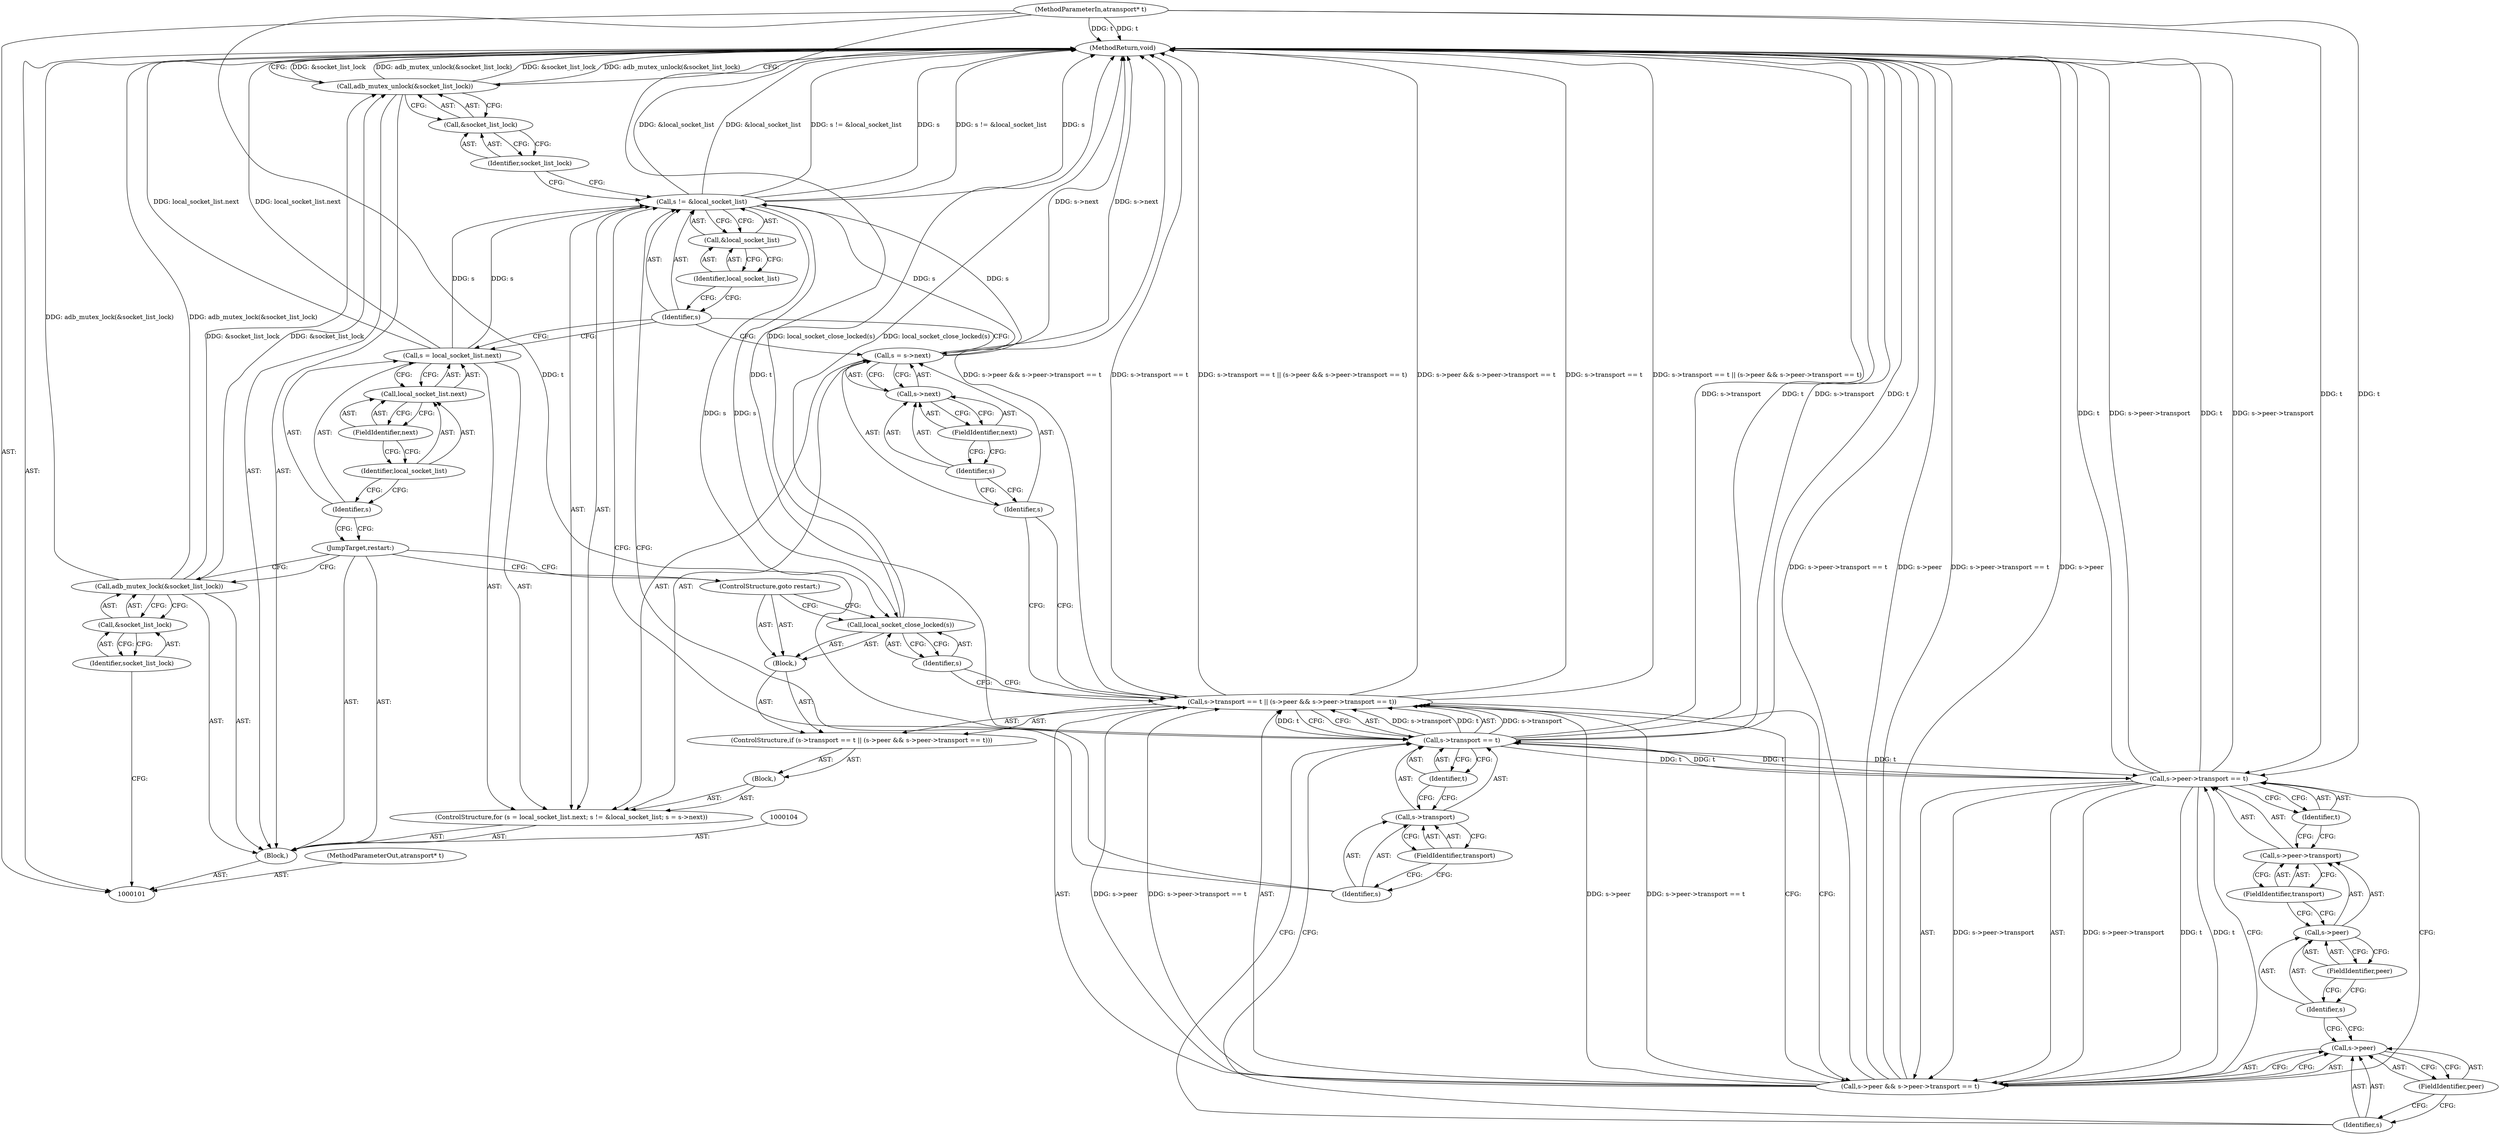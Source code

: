 digraph "1_Android_268068f25673242d1d5130d96202d3288c91b700" {
"1000150" [label="(MethodReturn,void)"];
"1000102" [label="(MethodParameterIn,atransport* t)"];
"1000207" [label="(MethodParameterOut,atransport* t)"];
"1000103" [label="(Block,)"];
"1000110" [label="(Call,s = local_socket_list.next)"];
"1000111" [label="(Identifier,s)"];
"1000112" [label="(Call,local_socket_list.next)"];
"1000113" [label="(Identifier,local_socket_list)"];
"1000114" [label="(FieldIdentifier,next)"];
"1000115" [label="(Call,s != &local_socket_list)"];
"1000116" [label="(Identifier,s)"];
"1000117" [label="(Call,&local_socket_list)"];
"1000118" [label="(Identifier,local_socket_list)"];
"1000109" [label="(ControlStructure,for (s = local_socket_list.next; s != &local_socket_list; s = s->next))"];
"1000119" [label="(Call,s = s->next)"];
"1000120" [label="(Identifier,s)"];
"1000121" [label="(Call,s->next)"];
"1000122" [label="(Identifier,s)"];
"1000123" [label="(FieldIdentifier,next)"];
"1000124" [label="(Block,)"];
"1000126" [label="(Call,s->transport == t || (s->peer && s->peer->transport == t))"];
"1000127" [label="(Call,s->transport == t)"];
"1000128" [label="(Call,s->transport)"];
"1000129" [label="(Identifier,s)"];
"1000130" [label="(FieldIdentifier,transport)"];
"1000131" [label="(Identifier,t)"];
"1000132" [label="(Call,s->peer && s->peer->transport == t)"];
"1000133" [label="(Call,s->peer)"];
"1000134" [label="(Identifier,s)"];
"1000135" [label="(FieldIdentifier,peer)"];
"1000136" [label="(Call,s->peer->transport == t)"];
"1000137" [label="(Call,s->peer->transport)"];
"1000138" [label="(Call,s->peer)"];
"1000139" [label="(Identifier,s)"];
"1000140" [label="(FieldIdentifier,peer)"];
"1000141" [label="(FieldIdentifier,transport)"];
"1000142" [label="(Identifier,t)"];
"1000143" [label="(Block,)"];
"1000125" [label="(ControlStructure,if (s->transport == t || (s->peer && s->peer->transport == t)))"];
"1000144" [label="(Call,local_socket_close_locked(s))"];
"1000145" [label="(Identifier,s)"];
"1000146" [label="(ControlStructure,goto restart;)"];
"1000148" [label="(Call,&socket_list_lock)"];
"1000149" [label="(Identifier,socket_list_lock)"];
"1000147" [label="(Call,adb_mutex_unlock(&socket_list_lock))"];
"1000106" [label="(Call,&socket_list_lock)"];
"1000107" [label="(Identifier,socket_list_lock)"];
"1000105" [label="(Call,adb_mutex_lock(&socket_list_lock))"];
"1000108" [label="(JumpTarget,restart:)"];
"1000150" -> "1000101"  [label="AST: "];
"1000150" -> "1000147"  [label="CFG: "];
"1000115" -> "1000150"  [label="DDG: &local_socket_list"];
"1000115" -> "1000150"  [label="DDG: s != &local_socket_list"];
"1000115" -> "1000150"  [label="DDG: s"];
"1000126" -> "1000150"  [label="DDG: s->transport == t || (s->peer && s->peer->transport == t)"];
"1000126" -> "1000150"  [label="DDG: s->peer && s->peer->transport == t"];
"1000126" -> "1000150"  [label="DDG: s->transport == t"];
"1000136" -> "1000150"  [label="DDG: t"];
"1000136" -> "1000150"  [label="DDG: s->peer->transport"];
"1000105" -> "1000150"  [label="DDG: adb_mutex_lock(&socket_list_lock)"];
"1000144" -> "1000150"  [label="DDG: local_socket_close_locked(s)"];
"1000147" -> "1000150"  [label="DDG: &socket_list_lock"];
"1000147" -> "1000150"  [label="DDG: adb_mutex_unlock(&socket_list_lock)"];
"1000132" -> "1000150"  [label="DDG: s->peer->transport == t"];
"1000132" -> "1000150"  [label="DDG: s->peer"];
"1000127" -> "1000150"  [label="DDG: s->transport"];
"1000127" -> "1000150"  [label="DDG: t"];
"1000119" -> "1000150"  [label="DDG: s->next"];
"1000102" -> "1000150"  [label="DDG: t"];
"1000110" -> "1000150"  [label="DDG: local_socket_list.next"];
"1000102" -> "1000101"  [label="AST: "];
"1000102" -> "1000150"  [label="DDG: t"];
"1000102" -> "1000127"  [label="DDG: t"];
"1000102" -> "1000136"  [label="DDG: t"];
"1000207" -> "1000101"  [label="AST: "];
"1000103" -> "1000101"  [label="AST: "];
"1000104" -> "1000103"  [label="AST: "];
"1000105" -> "1000103"  [label="AST: "];
"1000108" -> "1000103"  [label="AST: "];
"1000109" -> "1000103"  [label="AST: "];
"1000147" -> "1000103"  [label="AST: "];
"1000110" -> "1000109"  [label="AST: "];
"1000110" -> "1000112"  [label="CFG: "];
"1000111" -> "1000110"  [label="AST: "];
"1000112" -> "1000110"  [label="AST: "];
"1000116" -> "1000110"  [label="CFG: "];
"1000110" -> "1000150"  [label="DDG: local_socket_list.next"];
"1000110" -> "1000115"  [label="DDG: s"];
"1000111" -> "1000110"  [label="AST: "];
"1000111" -> "1000108"  [label="CFG: "];
"1000113" -> "1000111"  [label="CFG: "];
"1000112" -> "1000110"  [label="AST: "];
"1000112" -> "1000114"  [label="CFG: "];
"1000113" -> "1000112"  [label="AST: "];
"1000114" -> "1000112"  [label="AST: "];
"1000110" -> "1000112"  [label="CFG: "];
"1000113" -> "1000112"  [label="AST: "];
"1000113" -> "1000111"  [label="CFG: "];
"1000114" -> "1000113"  [label="CFG: "];
"1000114" -> "1000112"  [label="AST: "];
"1000114" -> "1000113"  [label="CFG: "];
"1000112" -> "1000114"  [label="CFG: "];
"1000115" -> "1000109"  [label="AST: "];
"1000115" -> "1000117"  [label="CFG: "];
"1000116" -> "1000115"  [label="AST: "];
"1000117" -> "1000115"  [label="AST: "];
"1000129" -> "1000115"  [label="CFG: "];
"1000149" -> "1000115"  [label="CFG: "];
"1000115" -> "1000150"  [label="DDG: &local_socket_list"];
"1000115" -> "1000150"  [label="DDG: s != &local_socket_list"];
"1000115" -> "1000150"  [label="DDG: s"];
"1000119" -> "1000115"  [label="DDG: s"];
"1000110" -> "1000115"  [label="DDG: s"];
"1000115" -> "1000144"  [label="DDG: s"];
"1000116" -> "1000115"  [label="AST: "];
"1000116" -> "1000110"  [label="CFG: "];
"1000116" -> "1000119"  [label="CFG: "];
"1000118" -> "1000116"  [label="CFG: "];
"1000117" -> "1000115"  [label="AST: "];
"1000117" -> "1000118"  [label="CFG: "];
"1000118" -> "1000117"  [label="AST: "];
"1000115" -> "1000117"  [label="CFG: "];
"1000118" -> "1000117"  [label="AST: "];
"1000118" -> "1000116"  [label="CFG: "];
"1000117" -> "1000118"  [label="CFG: "];
"1000109" -> "1000103"  [label="AST: "];
"1000110" -> "1000109"  [label="AST: "];
"1000115" -> "1000109"  [label="AST: "];
"1000119" -> "1000109"  [label="AST: "];
"1000124" -> "1000109"  [label="AST: "];
"1000119" -> "1000109"  [label="AST: "];
"1000119" -> "1000121"  [label="CFG: "];
"1000120" -> "1000119"  [label="AST: "];
"1000121" -> "1000119"  [label="AST: "];
"1000116" -> "1000119"  [label="CFG: "];
"1000119" -> "1000150"  [label="DDG: s->next"];
"1000119" -> "1000115"  [label="DDG: s"];
"1000120" -> "1000119"  [label="AST: "];
"1000120" -> "1000126"  [label="CFG: "];
"1000122" -> "1000120"  [label="CFG: "];
"1000121" -> "1000119"  [label="AST: "];
"1000121" -> "1000123"  [label="CFG: "];
"1000122" -> "1000121"  [label="AST: "];
"1000123" -> "1000121"  [label="AST: "];
"1000119" -> "1000121"  [label="CFG: "];
"1000122" -> "1000121"  [label="AST: "];
"1000122" -> "1000120"  [label="CFG: "];
"1000123" -> "1000122"  [label="CFG: "];
"1000123" -> "1000121"  [label="AST: "];
"1000123" -> "1000122"  [label="CFG: "];
"1000121" -> "1000123"  [label="CFG: "];
"1000124" -> "1000109"  [label="AST: "];
"1000125" -> "1000124"  [label="AST: "];
"1000126" -> "1000125"  [label="AST: "];
"1000126" -> "1000127"  [label="CFG: "];
"1000126" -> "1000132"  [label="CFG: "];
"1000127" -> "1000126"  [label="AST: "];
"1000132" -> "1000126"  [label="AST: "];
"1000145" -> "1000126"  [label="CFG: "];
"1000120" -> "1000126"  [label="CFG: "];
"1000126" -> "1000150"  [label="DDG: s->transport == t || (s->peer && s->peer->transport == t)"];
"1000126" -> "1000150"  [label="DDG: s->peer && s->peer->transport == t"];
"1000126" -> "1000150"  [label="DDG: s->transport == t"];
"1000127" -> "1000126"  [label="DDG: s->transport"];
"1000127" -> "1000126"  [label="DDG: t"];
"1000132" -> "1000126"  [label="DDG: s->peer"];
"1000132" -> "1000126"  [label="DDG: s->peer->transport == t"];
"1000127" -> "1000126"  [label="AST: "];
"1000127" -> "1000131"  [label="CFG: "];
"1000128" -> "1000127"  [label="AST: "];
"1000131" -> "1000127"  [label="AST: "];
"1000134" -> "1000127"  [label="CFG: "];
"1000126" -> "1000127"  [label="CFG: "];
"1000127" -> "1000150"  [label="DDG: s->transport"];
"1000127" -> "1000150"  [label="DDG: t"];
"1000127" -> "1000126"  [label="DDG: s->transport"];
"1000127" -> "1000126"  [label="DDG: t"];
"1000136" -> "1000127"  [label="DDG: t"];
"1000102" -> "1000127"  [label="DDG: t"];
"1000127" -> "1000136"  [label="DDG: t"];
"1000128" -> "1000127"  [label="AST: "];
"1000128" -> "1000130"  [label="CFG: "];
"1000129" -> "1000128"  [label="AST: "];
"1000130" -> "1000128"  [label="AST: "];
"1000131" -> "1000128"  [label="CFG: "];
"1000129" -> "1000128"  [label="AST: "];
"1000129" -> "1000115"  [label="CFG: "];
"1000130" -> "1000129"  [label="CFG: "];
"1000130" -> "1000128"  [label="AST: "];
"1000130" -> "1000129"  [label="CFG: "];
"1000128" -> "1000130"  [label="CFG: "];
"1000131" -> "1000127"  [label="AST: "];
"1000131" -> "1000128"  [label="CFG: "];
"1000127" -> "1000131"  [label="CFG: "];
"1000132" -> "1000126"  [label="AST: "];
"1000132" -> "1000133"  [label="CFG: "];
"1000132" -> "1000136"  [label="CFG: "];
"1000133" -> "1000132"  [label="AST: "];
"1000136" -> "1000132"  [label="AST: "];
"1000126" -> "1000132"  [label="CFG: "];
"1000132" -> "1000150"  [label="DDG: s->peer->transport == t"];
"1000132" -> "1000150"  [label="DDG: s->peer"];
"1000132" -> "1000126"  [label="DDG: s->peer"];
"1000132" -> "1000126"  [label="DDG: s->peer->transport == t"];
"1000136" -> "1000132"  [label="DDG: s->peer->transport"];
"1000136" -> "1000132"  [label="DDG: t"];
"1000133" -> "1000132"  [label="AST: "];
"1000133" -> "1000135"  [label="CFG: "];
"1000134" -> "1000133"  [label="AST: "];
"1000135" -> "1000133"  [label="AST: "];
"1000139" -> "1000133"  [label="CFG: "];
"1000132" -> "1000133"  [label="CFG: "];
"1000134" -> "1000133"  [label="AST: "];
"1000134" -> "1000127"  [label="CFG: "];
"1000135" -> "1000134"  [label="CFG: "];
"1000135" -> "1000133"  [label="AST: "];
"1000135" -> "1000134"  [label="CFG: "];
"1000133" -> "1000135"  [label="CFG: "];
"1000136" -> "1000132"  [label="AST: "];
"1000136" -> "1000142"  [label="CFG: "];
"1000137" -> "1000136"  [label="AST: "];
"1000142" -> "1000136"  [label="AST: "];
"1000132" -> "1000136"  [label="CFG: "];
"1000136" -> "1000150"  [label="DDG: t"];
"1000136" -> "1000150"  [label="DDG: s->peer->transport"];
"1000136" -> "1000127"  [label="DDG: t"];
"1000136" -> "1000132"  [label="DDG: s->peer->transport"];
"1000136" -> "1000132"  [label="DDG: t"];
"1000127" -> "1000136"  [label="DDG: t"];
"1000102" -> "1000136"  [label="DDG: t"];
"1000137" -> "1000136"  [label="AST: "];
"1000137" -> "1000141"  [label="CFG: "];
"1000138" -> "1000137"  [label="AST: "];
"1000141" -> "1000137"  [label="AST: "];
"1000142" -> "1000137"  [label="CFG: "];
"1000138" -> "1000137"  [label="AST: "];
"1000138" -> "1000140"  [label="CFG: "];
"1000139" -> "1000138"  [label="AST: "];
"1000140" -> "1000138"  [label="AST: "];
"1000141" -> "1000138"  [label="CFG: "];
"1000139" -> "1000138"  [label="AST: "];
"1000139" -> "1000133"  [label="CFG: "];
"1000140" -> "1000139"  [label="CFG: "];
"1000140" -> "1000138"  [label="AST: "];
"1000140" -> "1000139"  [label="CFG: "];
"1000138" -> "1000140"  [label="CFG: "];
"1000141" -> "1000137"  [label="AST: "];
"1000141" -> "1000138"  [label="CFG: "];
"1000137" -> "1000141"  [label="CFG: "];
"1000142" -> "1000136"  [label="AST: "];
"1000142" -> "1000137"  [label="CFG: "];
"1000136" -> "1000142"  [label="CFG: "];
"1000143" -> "1000125"  [label="AST: "];
"1000144" -> "1000143"  [label="AST: "];
"1000146" -> "1000143"  [label="AST: "];
"1000125" -> "1000124"  [label="AST: "];
"1000126" -> "1000125"  [label="AST: "];
"1000143" -> "1000125"  [label="AST: "];
"1000144" -> "1000143"  [label="AST: "];
"1000144" -> "1000145"  [label="CFG: "];
"1000145" -> "1000144"  [label="AST: "];
"1000146" -> "1000144"  [label="CFG: "];
"1000144" -> "1000150"  [label="DDG: local_socket_close_locked(s)"];
"1000115" -> "1000144"  [label="DDG: s"];
"1000145" -> "1000144"  [label="AST: "];
"1000145" -> "1000126"  [label="CFG: "];
"1000144" -> "1000145"  [label="CFG: "];
"1000146" -> "1000143"  [label="AST: "];
"1000146" -> "1000144"  [label="CFG: "];
"1000108" -> "1000146"  [label="CFG: "];
"1000148" -> "1000147"  [label="AST: "];
"1000148" -> "1000149"  [label="CFG: "];
"1000149" -> "1000148"  [label="AST: "];
"1000147" -> "1000148"  [label="CFG: "];
"1000149" -> "1000148"  [label="AST: "];
"1000149" -> "1000115"  [label="CFG: "];
"1000148" -> "1000149"  [label="CFG: "];
"1000147" -> "1000103"  [label="AST: "];
"1000147" -> "1000148"  [label="CFG: "];
"1000148" -> "1000147"  [label="AST: "];
"1000150" -> "1000147"  [label="CFG: "];
"1000147" -> "1000150"  [label="DDG: &socket_list_lock"];
"1000147" -> "1000150"  [label="DDG: adb_mutex_unlock(&socket_list_lock)"];
"1000105" -> "1000147"  [label="DDG: &socket_list_lock"];
"1000106" -> "1000105"  [label="AST: "];
"1000106" -> "1000107"  [label="CFG: "];
"1000107" -> "1000106"  [label="AST: "];
"1000105" -> "1000106"  [label="CFG: "];
"1000107" -> "1000106"  [label="AST: "];
"1000107" -> "1000101"  [label="CFG: "];
"1000106" -> "1000107"  [label="CFG: "];
"1000105" -> "1000103"  [label="AST: "];
"1000105" -> "1000106"  [label="CFG: "];
"1000106" -> "1000105"  [label="AST: "];
"1000108" -> "1000105"  [label="CFG: "];
"1000105" -> "1000150"  [label="DDG: adb_mutex_lock(&socket_list_lock)"];
"1000105" -> "1000147"  [label="DDG: &socket_list_lock"];
"1000108" -> "1000103"  [label="AST: "];
"1000108" -> "1000105"  [label="CFG: "];
"1000108" -> "1000146"  [label="CFG: "];
"1000111" -> "1000108"  [label="CFG: "];
}
